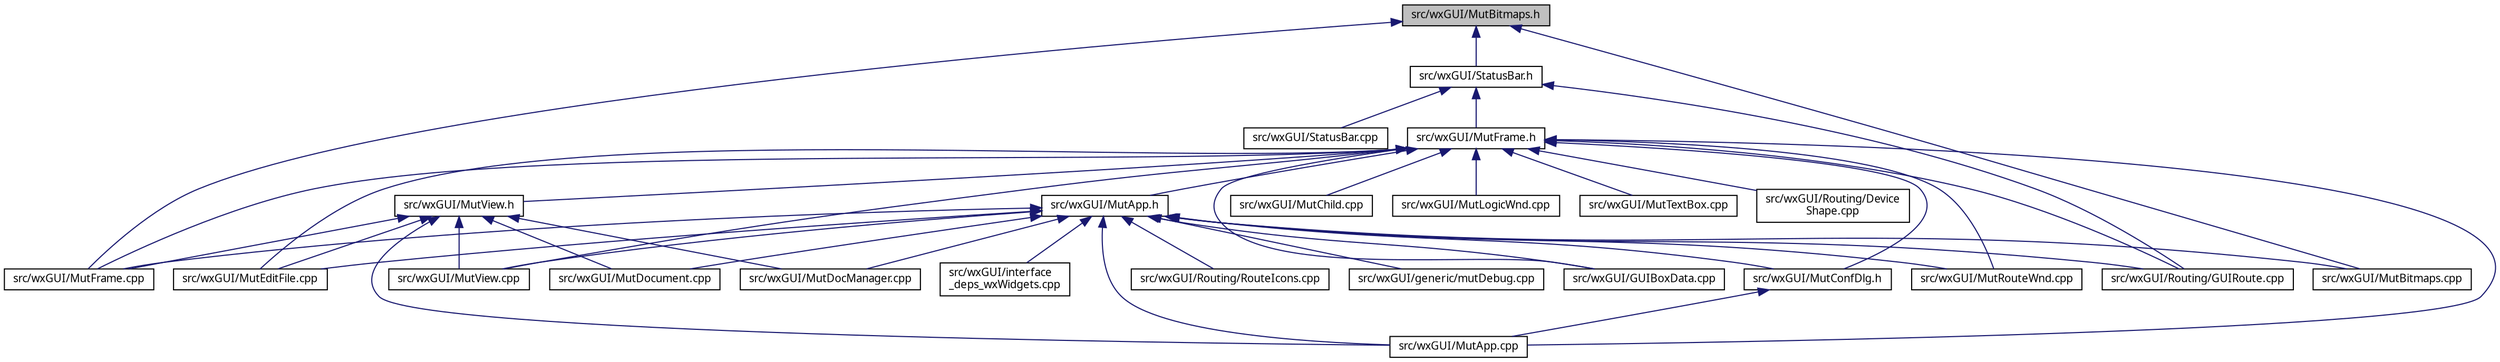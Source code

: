 digraph "src/wxGUI/MutBitmaps.h"
{
  edge [fontname="Sans",fontsize="10",labelfontname="Sans",labelfontsize="10"];
  node [fontname="Sans",fontsize="10",shape=record];
  Node12 [label="src/wxGUI/MutBitmaps.h",height=0.2,width=0.4,color="black", fillcolor="grey75", style="filled", fontcolor="black"];
  Node12 -> Node13 [dir="back",color="midnightblue",fontsize="10",style="solid",fontname="Sans"];
  Node13 [label="src/wxGUI/StatusBar.h",height=0.2,width=0.4,color="black", fillcolor="white", style="filled",URL="$d9/d6e/StatusBar_8h.html"];
  Node13 -> Node14 [dir="back",color="midnightblue",fontsize="10",style="solid",fontname="Sans"];
  Node14 [label="src/wxGUI/MutFrame.h",height=0.2,width=0.4,color="black", fillcolor="white", style="filled",URL="$dd/db5/MutFrame_8h.html"];
  Node14 -> Node15 [dir="back",color="midnightblue",fontsize="10",style="solid",fontname="Sans"];
  Node15 [label="src/wxGUI/MutApp.h",height=0.2,width=0.4,color="black", fillcolor="white", style="filled",URL="$db/dc1/MutApp_8h.html"];
  Node15 -> Node16 [dir="back",color="midnightblue",fontsize="10",style="solid",fontname="Sans"];
  Node16 [label="src/wxGUI/generic/mutDebug.cpp",height=0.2,width=0.4,color="black", fillcolor="white", style="filled",URL="$d4/dc0/mutDebug_8cpp.html",tooltip="Some functions and classes to help to debug Mutabor. "];
  Node15 -> Node17 [dir="back",color="midnightblue",fontsize="10",style="solid",fontname="Sans"];
  Node17 [label="src/wxGUI/GUIBoxData.cpp",height=0.2,width=0.4,color="black", fillcolor="white", style="filled",URL="$d2/dd3/GUIBoxData_8cpp.html"];
  Node15 -> Node18 [dir="back",color="midnightblue",fontsize="10",style="solid",fontname="Sans"];
  Node18 [label="src/wxGUI/interface\l_deps_wxWidgets.cpp",height=0.2,width=0.4,color="black", fillcolor="white", style="filled",URL="$df/dff/interface__deps__wxWidgets_8cpp.html"];
  Node15 -> Node19 [dir="back",color="midnightblue",fontsize="10",style="solid",fontname="Sans"];
  Node19 [label="src/wxGUI/MutApp.cpp",height=0.2,width=0.4,color="black", fillcolor="white", style="filled",URL="$d5/d1c/MutApp_8cpp.html",tooltip="Mutabor Application. "];
  Node15 -> Node20 [dir="back",color="midnightblue",fontsize="10",style="solid",fontname="Sans"];
  Node20 [label="src/wxGUI/MutConfDlg.h",height=0.2,width=0.4,color="black", fillcolor="white", style="filled",URL="$d9/d8f/MutConfDlg_8h.html"];
  Node20 -> Node19 [dir="back",color="midnightblue",fontsize="10",style="solid",fontname="Sans"];
  Node15 -> Node21 [dir="back",color="midnightblue",fontsize="10",style="solid",fontname="Sans"];
  Node21 [label="src/wxGUI/MutBitmaps.cpp",height=0.2,width=0.4,color="black", fillcolor="white", style="filled",URL="$d7/db6/MutBitmaps_8cpp.html",tooltip="Mutabor Bitmaps. "];
  Node15 -> Node22 [dir="back",color="midnightblue",fontsize="10",style="solid",fontname="Sans"];
  Node22 [label="src/wxGUI/MutDocManager.cpp",height=0.2,width=0.4,color="black", fillcolor="white", style="filled",URL="$dd/db0/MutDocManager_8cpp.html"];
  Node15 -> Node23 [dir="back",color="midnightblue",fontsize="10",style="solid",fontname="Sans"];
  Node23 [label="src/wxGUI/MutDocument.cpp",height=0.2,width=0.4,color="black", fillcolor="white", style="filled",URL="$d6/d3b/MutDocument_8cpp.html",tooltip="Document/View Document class for Mutabor source files. "];
  Node15 -> Node24 [dir="back",color="midnightblue",fontsize="10",style="solid",fontname="Sans"];
  Node24 [label="src/wxGUI/MutEditFile.cpp",height=0.2,width=0.4,color="black", fillcolor="white", style="filled",URL="$d1/da4/MutEditFile_8cpp.html",tooltip="Mutabor Edit window for Mutabor-files. "];
  Node15 -> Node25 [dir="back",color="midnightblue",fontsize="10",style="solid",fontname="Sans"];
  Node25 [label="src/wxGUI/MutFrame.cpp",height=0.2,width=0.4,color="black", fillcolor="white", style="filled",URL="$dc/df3/MutFrame_8cpp.html",tooltip="Mutabor Frame. "];
  Node15 -> Node26 [dir="back",color="midnightblue",fontsize="10",style="solid",fontname="Sans"];
  Node26 [label="src/wxGUI/MutRouteWnd.cpp",height=0.2,width=0.4,color="black", fillcolor="white", style="filled",URL="$dc/def/MutRouteWnd_8cpp.html",tooltip="Routing window. "];
  Node15 -> Node27 [dir="back",color="midnightblue",fontsize="10",style="solid",fontname="Sans"];
  Node27 [label="src/wxGUI/MutView.cpp",height=0.2,width=0.4,color="black", fillcolor="white", style="filled",URL="$d8/d33/MutView_8cpp.html",tooltip="Document/View View class for Mutabor source files. "];
  Node15 -> Node28 [dir="back",color="midnightblue",fontsize="10",style="solid",fontname="Sans"];
  Node28 [label="src/wxGUI/Routing/GUIRoute.cpp",height=0.2,width=0.4,color="black", fillcolor="white", style="filled",URL="$d4/dee/GUIRoute_8cpp.html"];
  Node15 -> Node29 [dir="back",color="midnightblue",fontsize="10",style="solid",fontname="Sans"];
  Node29 [label="src/wxGUI/Routing/RouteIcons.cpp",height=0.2,width=0.4,color="black", fillcolor="white", style="filled",URL="$d1/d28/RouteIcons_8cpp.html",tooltip="Devices base classes. "];
  Node14 -> Node17 [dir="back",color="midnightblue",fontsize="10",style="solid",fontname="Sans"];
  Node14 -> Node19 [dir="back",color="midnightblue",fontsize="10",style="solid",fontname="Sans"];
  Node14 -> Node30 [dir="back",color="midnightblue",fontsize="10",style="solid",fontname="Sans"];
  Node30 [label="src/wxGUI/MutView.h",height=0.2,width=0.4,color="black", fillcolor="white", style="filled",URL="$d0/d9e/MutView_8h.html"];
  Node30 -> Node19 [dir="back",color="midnightblue",fontsize="10",style="solid",fontname="Sans"];
  Node30 -> Node22 [dir="back",color="midnightblue",fontsize="10",style="solid",fontname="Sans"];
  Node30 -> Node23 [dir="back",color="midnightblue",fontsize="10",style="solid",fontname="Sans"];
  Node30 -> Node24 [dir="back",color="midnightblue",fontsize="10",style="solid",fontname="Sans"];
  Node30 -> Node25 [dir="back",color="midnightblue",fontsize="10",style="solid",fontname="Sans"];
  Node30 -> Node27 [dir="back",color="midnightblue",fontsize="10",style="solid",fontname="Sans"];
  Node14 -> Node20 [dir="back",color="midnightblue",fontsize="10",style="solid",fontname="Sans"];
  Node14 -> Node31 [dir="back",color="midnightblue",fontsize="10",style="solid",fontname="Sans"];
  Node31 [label="src/wxGUI/MutChild.cpp",height=0.2,width=0.4,color="black", fillcolor="white", style="filled",URL="$da/d72/MutChild_8cpp.html"];
  Node14 -> Node24 [dir="back",color="midnightblue",fontsize="10",style="solid",fontname="Sans"];
  Node14 -> Node25 [dir="back",color="midnightblue",fontsize="10",style="solid",fontname="Sans"];
  Node14 -> Node32 [dir="back",color="midnightblue",fontsize="10",style="solid",fontname="Sans"];
  Node32 [label="src/wxGUI/MutLogicWnd.cpp",height=0.2,width=0.4,color="black", fillcolor="white", style="filled",URL="$df/d11/MutLogicWnd_8cpp.html",tooltip="Logic window. "];
  Node14 -> Node26 [dir="back",color="midnightblue",fontsize="10",style="solid",fontname="Sans"];
  Node14 -> Node33 [dir="back",color="midnightblue",fontsize="10",style="solid",fontname="Sans"];
  Node33 [label="src/wxGUI/MutTextBox.cpp",height=0.2,width=0.4,color="black", fillcolor="white", style="filled",URL="$df/d3c/MutTextBox_8cpp.html",tooltip="Textbox for Lists. "];
  Node14 -> Node27 [dir="back",color="midnightblue",fontsize="10",style="solid",fontname="Sans"];
  Node14 -> Node34 [dir="back",color="midnightblue",fontsize="10",style="solid",fontname="Sans"];
  Node34 [label="src/wxGUI/Routing/Device\lShape.cpp",height=0.2,width=0.4,color="black", fillcolor="white", style="filled",URL="$d9/d94/DeviceShape_8cpp.html",tooltip="Device shape base class for route window. "];
  Node14 -> Node28 [dir="back",color="midnightblue",fontsize="10",style="solid",fontname="Sans"];
  Node13 -> Node28 [dir="back",color="midnightblue",fontsize="10",style="solid",fontname="Sans"];
  Node13 -> Node35 [dir="back",color="midnightblue",fontsize="10",style="solid",fontname="Sans"];
  Node35 [label="src/wxGUI/StatusBar.cpp",height=0.2,width=0.4,color="black", fillcolor="white", style="filled",URL="$d5/de4/StatusBar_8cpp.html"];
  Node12 -> Node21 [dir="back",color="midnightblue",fontsize="10",style="solid",fontname="Sans"];
  Node12 -> Node25 [dir="back",color="midnightblue",fontsize="10",style="solid",fontname="Sans"];
}
